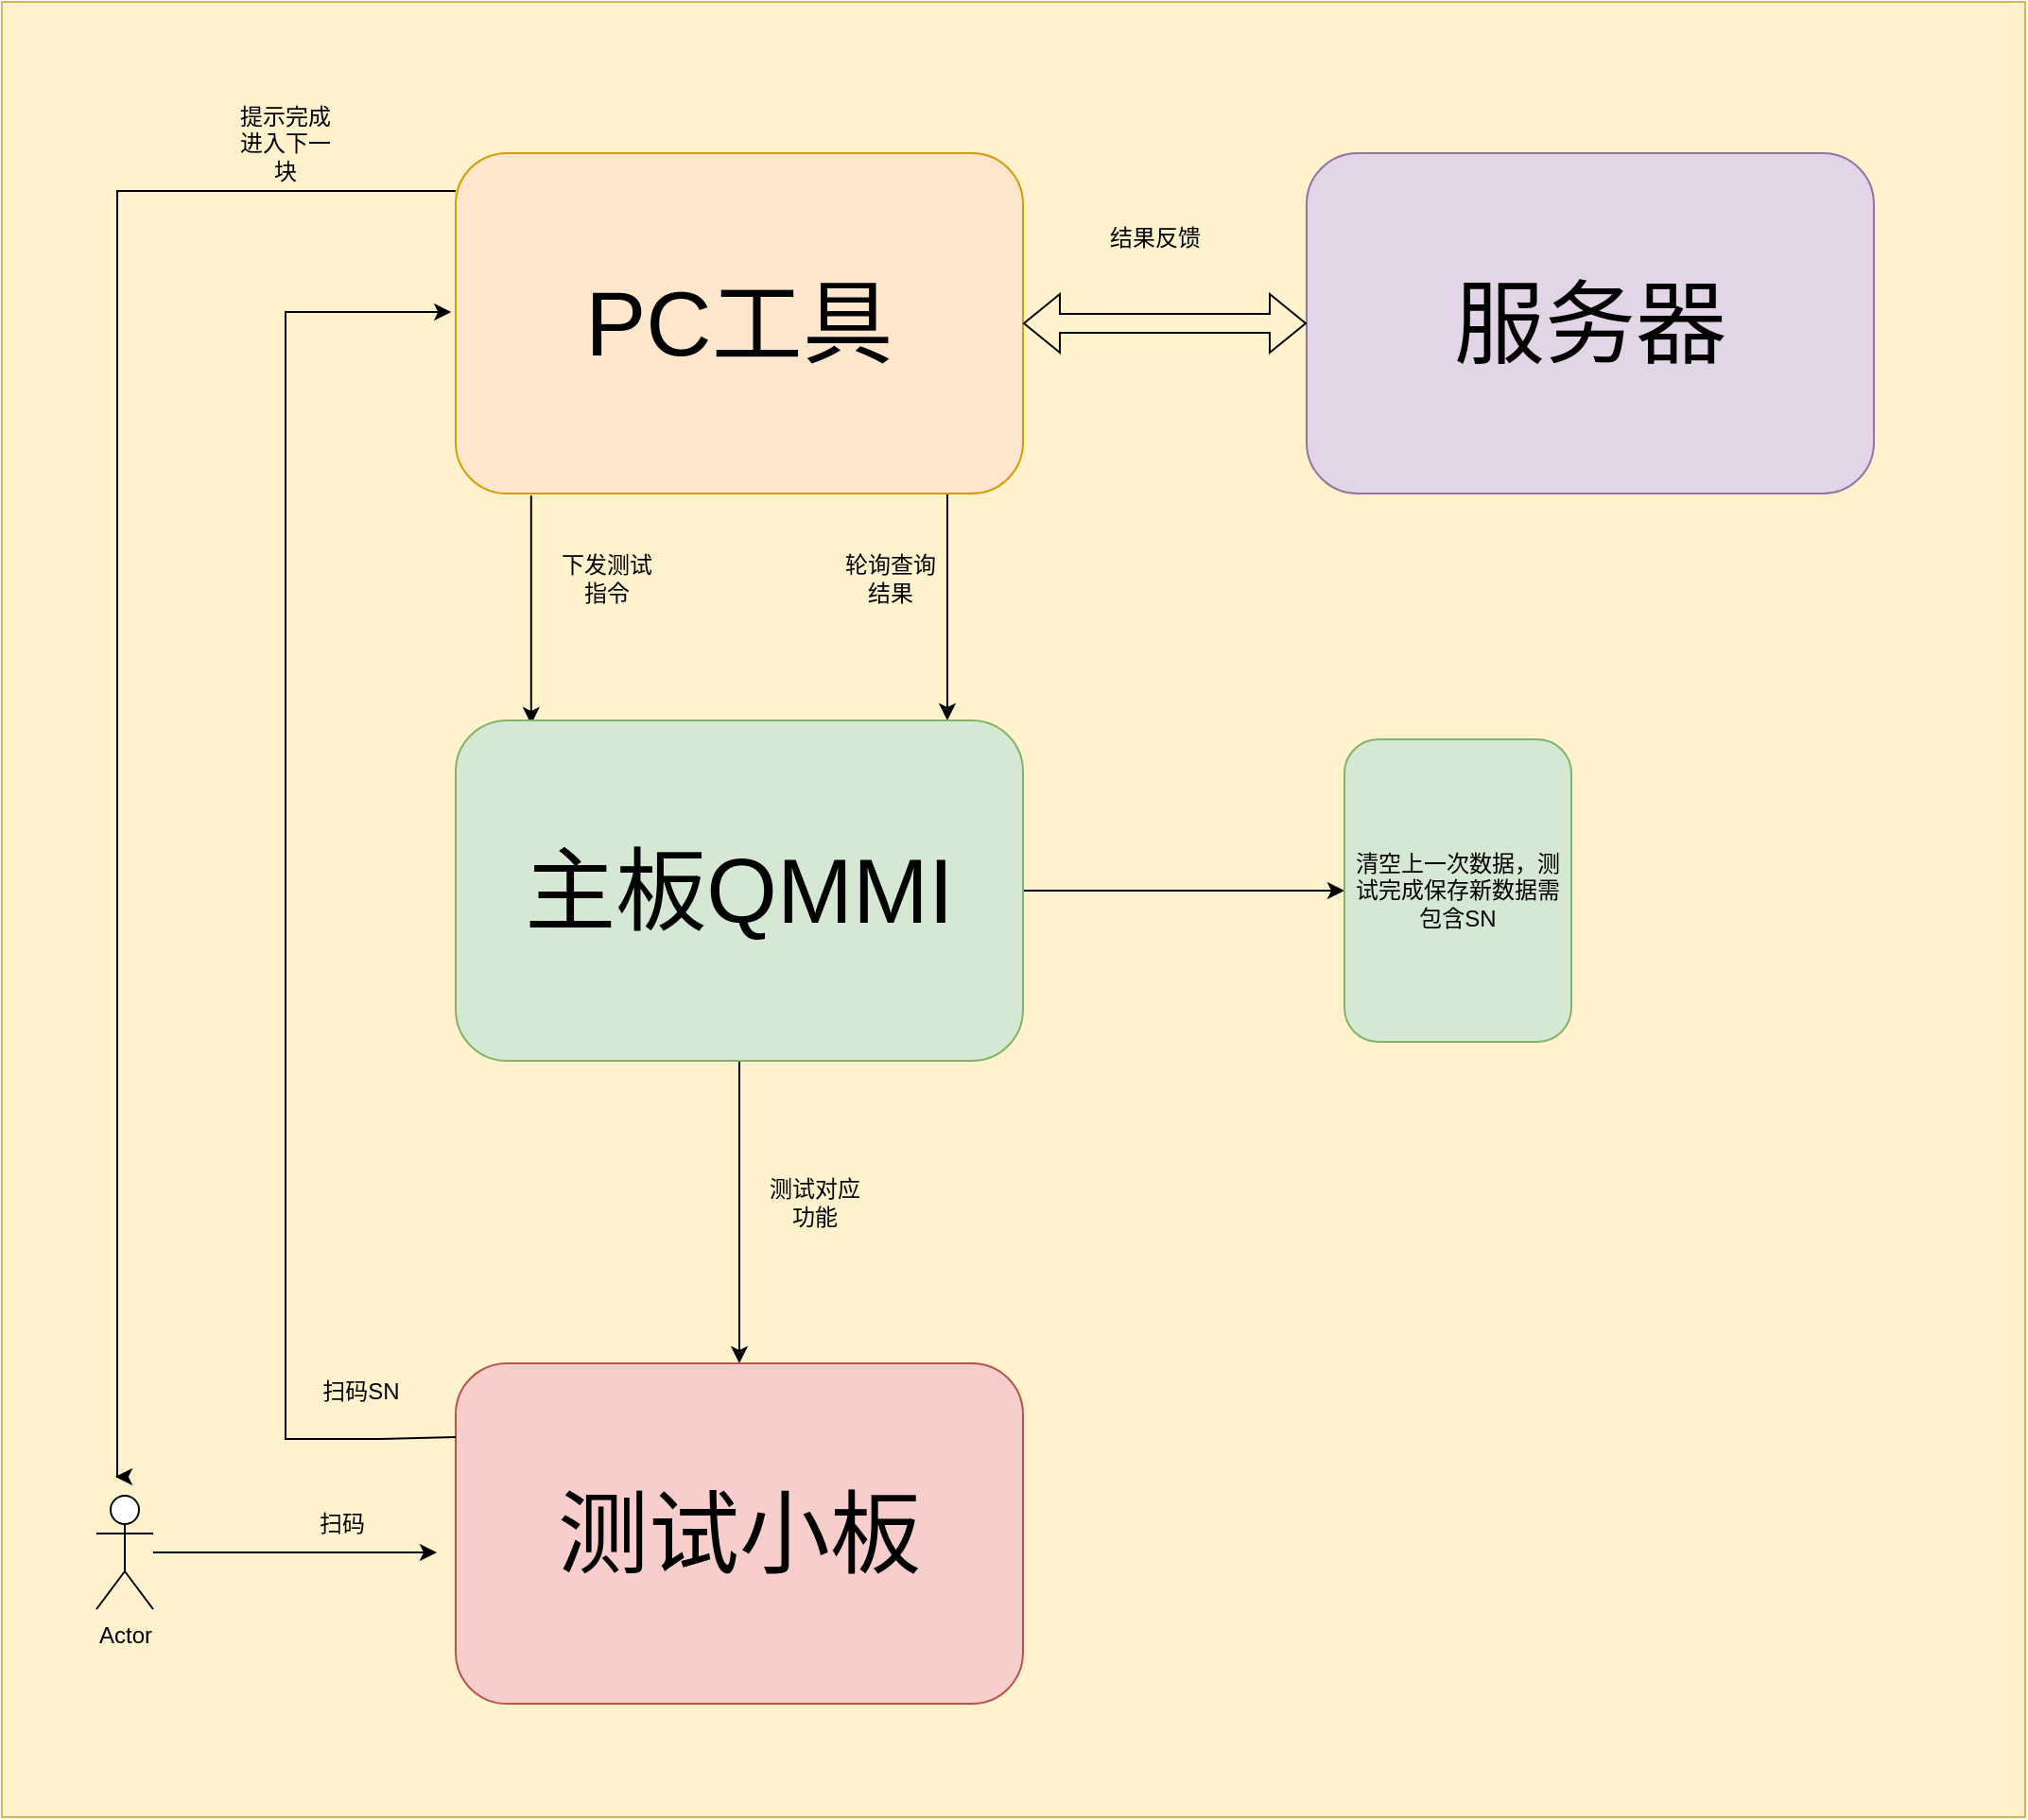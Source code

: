 <mxfile version="26.0.16">
  <diagram name="Page-1" id="oioGlBZoVB4NjTs0JhiE">
    <mxGraphModel dx="1364" dy="915" grid="1" gridSize="10" guides="1" tooltips="1" connect="1" arrows="1" fold="1" page="1" pageScale="1" pageWidth="850" pageHeight="1100" math="0" shadow="0">
      <root>
        <mxCell id="0" />
        <mxCell id="1" parent="0" />
        <mxCell id="iXuzyoS3UVN4r8s5BGeu-30" value="" style="rounded=0;whiteSpace=wrap;html=1;fillColor=#fff2cc;strokeColor=#d6b656;" vertex="1" parent="1">
          <mxGeometry x="10" width="1070" height="960" as="geometry" />
        </mxCell>
        <mxCell id="iXuzyoS3UVN4r8s5BGeu-13" style="edgeStyle=orthogonalEdgeStyle;rounded=0;orthogonalLoop=1;jettySize=auto;html=1;exitX=0.133;exitY=1.006;exitDx=0;exitDy=0;exitPerimeter=0;entryX=0.133;entryY=0.011;entryDx=0;entryDy=0;entryPerimeter=0;" edge="1" parent="1" source="iXuzyoS3UVN4r8s5BGeu-1" target="iXuzyoS3UVN4r8s5BGeu-3">
          <mxGeometry relative="1" as="geometry" />
        </mxCell>
        <mxCell id="iXuzyoS3UVN4r8s5BGeu-23" style="edgeStyle=orthogonalEdgeStyle;rounded=0;orthogonalLoop=1;jettySize=auto;html=1;entryX=0.5;entryY=0;entryDx=0;entryDy=0;" edge="1" parent="1">
          <mxGeometry relative="1" as="geometry">
            <mxPoint x="510" y="260" as="sourcePoint" />
            <mxPoint x="510" y="380" as="targetPoint" />
          </mxGeometry>
        </mxCell>
        <mxCell id="iXuzyoS3UVN4r8s5BGeu-26" style="edgeStyle=orthogonalEdgeStyle;rounded=0;orthogonalLoop=1;jettySize=auto;html=1;" edge="1" parent="1" source="iXuzyoS3UVN4r8s5BGeu-1">
          <mxGeometry relative="1" as="geometry">
            <mxPoint x="70" y="780" as="targetPoint" />
            <Array as="points">
              <mxPoint x="71" y="100" />
            </Array>
          </mxGeometry>
        </mxCell>
        <mxCell id="iXuzyoS3UVN4r8s5BGeu-1" value="&lt;font style=&quot;font-size: 48px;&quot;&gt;PC工具&lt;/font&gt;" style="rounded=1;whiteSpace=wrap;html=1;fillColor=#ffe6cc;strokeColor=#d79b00;" vertex="1" parent="1">
          <mxGeometry x="250" y="80" width="300" height="180" as="geometry" />
        </mxCell>
        <mxCell id="iXuzyoS3UVN4r8s5BGeu-15" style="edgeStyle=orthogonalEdgeStyle;rounded=0;orthogonalLoop=1;jettySize=auto;html=1;" edge="1" parent="1" source="iXuzyoS3UVN4r8s5BGeu-3" target="iXuzyoS3UVN4r8s5BGeu-4">
          <mxGeometry relative="1" as="geometry" />
        </mxCell>
        <mxCell id="iXuzyoS3UVN4r8s5BGeu-29" value="" style="edgeStyle=orthogonalEdgeStyle;rounded=0;orthogonalLoop=1;jettySize=auto;html=1;" edge="1" parent="1" source="iXuzyoS3UVN4r8s5BGeu-3" target="iXuzyoS3UVN4r8s5BGeu-28">
          <mxGeometry relative="1" as="geometry" />
        </mxCell>
        <mxCell id="iXuzyoS3UVN4r8s5BGeu-3" value="&lt;font style=&quot;font-size: 48px;&quot;&gt;主板QMMI&lt;/font&gt;" style="rounded=1;whiteSpace=wrap;html=1;fillColor=#d5e8d4;strokeColor=#82b366;" vertex="1" parent="1">
          <mxGeometry x="250" y="380" width="300" height="180" as="geometry" />
        </mxCell>
        <mxCell id="iXuzyoS3UVN4r8s5BGeu-4" value="&lt;font style=&quot;font-size: 48px;&quot;&gt;测试小板&lt;/font&gt;" style="rounded=1;whiteSpace=wrap;html=1;fillColor=#f8cecc;strokeColor=#b85450;" vertex="1" parent="1">
          <mxGeometry x="250" y="720" width="300" height="180" as="geometry" />
        </mxCell>
        <mxCell id="iXuzyoS3UVN4r8s5BGeu-9" value="Actor" style="shape=umlActor;verticalLabelPosition=bottom;verticalAlign=top;html=1;outlineConnect=0;" vertex="1" parent="1">
          <mxGeometry x="60" y="790" width="30" height="60" as="geometry" />
        </mxCell>
        <mxCell id="iXuzyoS3UVN4r8s5BGeu-10" value="" style="endArrow=classic;html=1;rounded=0;" edge="1" parent="1" source="iXuzyoS3UVN4r8s5BGeu-9">
          <mxGeometry width="50" height="50" relative="1" as="geometry">
            <mxPoint x="460" y="720" as="sourcePoint" />
            <mxPoint x="240" y="820" as="targetPoint" />
          </mxGeometry>
        </mxCell>
        <mxCell id="iXuzyoS3UVN4r8s5BGeu-11" value="扫码" style="text;html=1;align=center;verticalAlign=middle;whiteSpace=wrap;rounded=0;" vertex="1" parent="1">
          <mxGeometry x="160" y="790" width="60" height="30" as="geometry" />
        </mxCell>
        <mxCell id="iXuzyoS3UVN4r8s5BGeu-12" value="" style="endArrow=classic;html=1;rounded=0;exitX=0;exitY=0.217;exitDx=0;exitDy=0;entryX=-0.008;entryY=0.467;entryDx=0;entryDy=0;entryPerimeter=0;exitPerimeter=0;" edge="1" parent="1" source="iXuzyoS3UVN4r8s5BGeu-4" target="iXuzyoS3UVN4r8s5BGeu-1">
          <mxGeometry width="50" height="50" relative="1" as="geometry">
            <mxPoint x="460" y="600" as="sourcePoint" />
            <mxPoint x="150" y="150" as="targetPoint" />
            <Array as="points">
              <mxPoint x="210" y="760" />
              <mxPoint x="160" y="760" />
              <mxPoint x="160" y="164" />
            </Array>
          </mxGeometry>
        </mxCell>
        <mxCell id="iXuzyoS3UVN4r8s5BGeu-14" value="下发测试指令" style="text;html=1;align=center;verticalAlign=middle;whiteSpace=wrap;rounded=0;" vertex="1" parent="1">
          <mxGeometry x="300" y="290" width="60" height="30" as="geometry" />
        </mxCell>
        <mxCell id="iXuzyoS3UVN4r8s5BGeu-16" value="测试对应功能" style="text;html=1;align=center;verticalAlign=middle;whiteSpace=wrap;rounded=0;" vertex="1" parent="1">
          <mxGeometry x="410" y="620" width="60" height="30" as="geometry" />
        </mxCell>
        <mxCell id="iXuzyoS3UVN4r8s5BGeu-18" value="轮询查询结果" style="text;html=1;align=center;verticalAlign=middle;whiteSpace=wrap;rounded=0;" vertex="1" parent="1">
          <mxGeometry x="450" y="290" width="60" height="30" as="geometry" />
        </mxCell>
        <mxCell id="iXuzyoS3UVN4r8s5BGeu-19" value="&lt;font style=&quot;font-size: 48px;&quot;&gt;服务器&lt;/font&gt;" style="rounded=1;whiteSpace=wrap;html=1;fillColor=#e1d5e7;strokeColor=#9673a6;" vertex="1" parent="1">
          <mxGeometry x="700" y="80" width="300" height="180" as="geometry" />
        </mxCell>
        <mxCell id="iXuzyoS3UVN4r8s5BGeu-20" value="" style="shape=flexArrow;endArrow=classic;startArrow=classic;html=1;rounded=0;" edge="1" parent="1" source="iXuzyoS3UVN4r8s5BGeu-1" target="iXuzyoS3UVN4r8s5BGeu-19">
          <mxGeometry width="100" height="100" relative="1" as="geometry">
            <mxPoint x="600" y="320" as="sourcePoint" />
            <mxPoint x="781.818" y="80" as="targetPoint" />
          </mxGeometry>
        </mxCell>
        <mxCell id="iXuzyoS3UVN4r8s5BGeu-21" value="结果反馈" style="text;html=1;align=center;verticalAlign=middle;whiteSpace=wrap;rounded=0;" vertex="1" parent="1">
          <mxGeometry x="590" y="110" width="60" height="30" as="geometry" />
        </mxCell>
        <mxCell id="iXuzyoS3UVN4r8s5BGeu-22" value="扫码SN" style="text;html=1;align=center;verticalAlign=middle;whiteSpace=wrap;rounded=0;" vertex="1" parent="1">
          <mxGeometry x="170" y="720" width="60" height="30" as="geometry" />
        </mxCell>
        <mxCell id="iXuzyoS3UVN4r8s5BGeu-27" value="提示完成进入下一块" style="text;html=1;align=center;verticalAlign=middle;whiteSpace=wrap;rounded=0;" vertex="1" parent="1">
          <mxGeometry x="130" y="60" width="60" height="30" as="geometry" />
        </mxCell>
        <mxCell id="iXuzyoS3UVN4r8s5BGeu-28" value="清空上一次数据，测试完成保存新数据需包含SN" style="whiteSpace=wrap;html=1;fillColor=#d5e8d4;strokeColor=#82b366;rounded=1;" vertex="1" parent="1">
          <mxGeometry x="720" y="390" width="120" height="160" as="geometry" />
        </mxCell>
      </root>
    </mxGraphModel>
  </diagram>
</mxfile>
